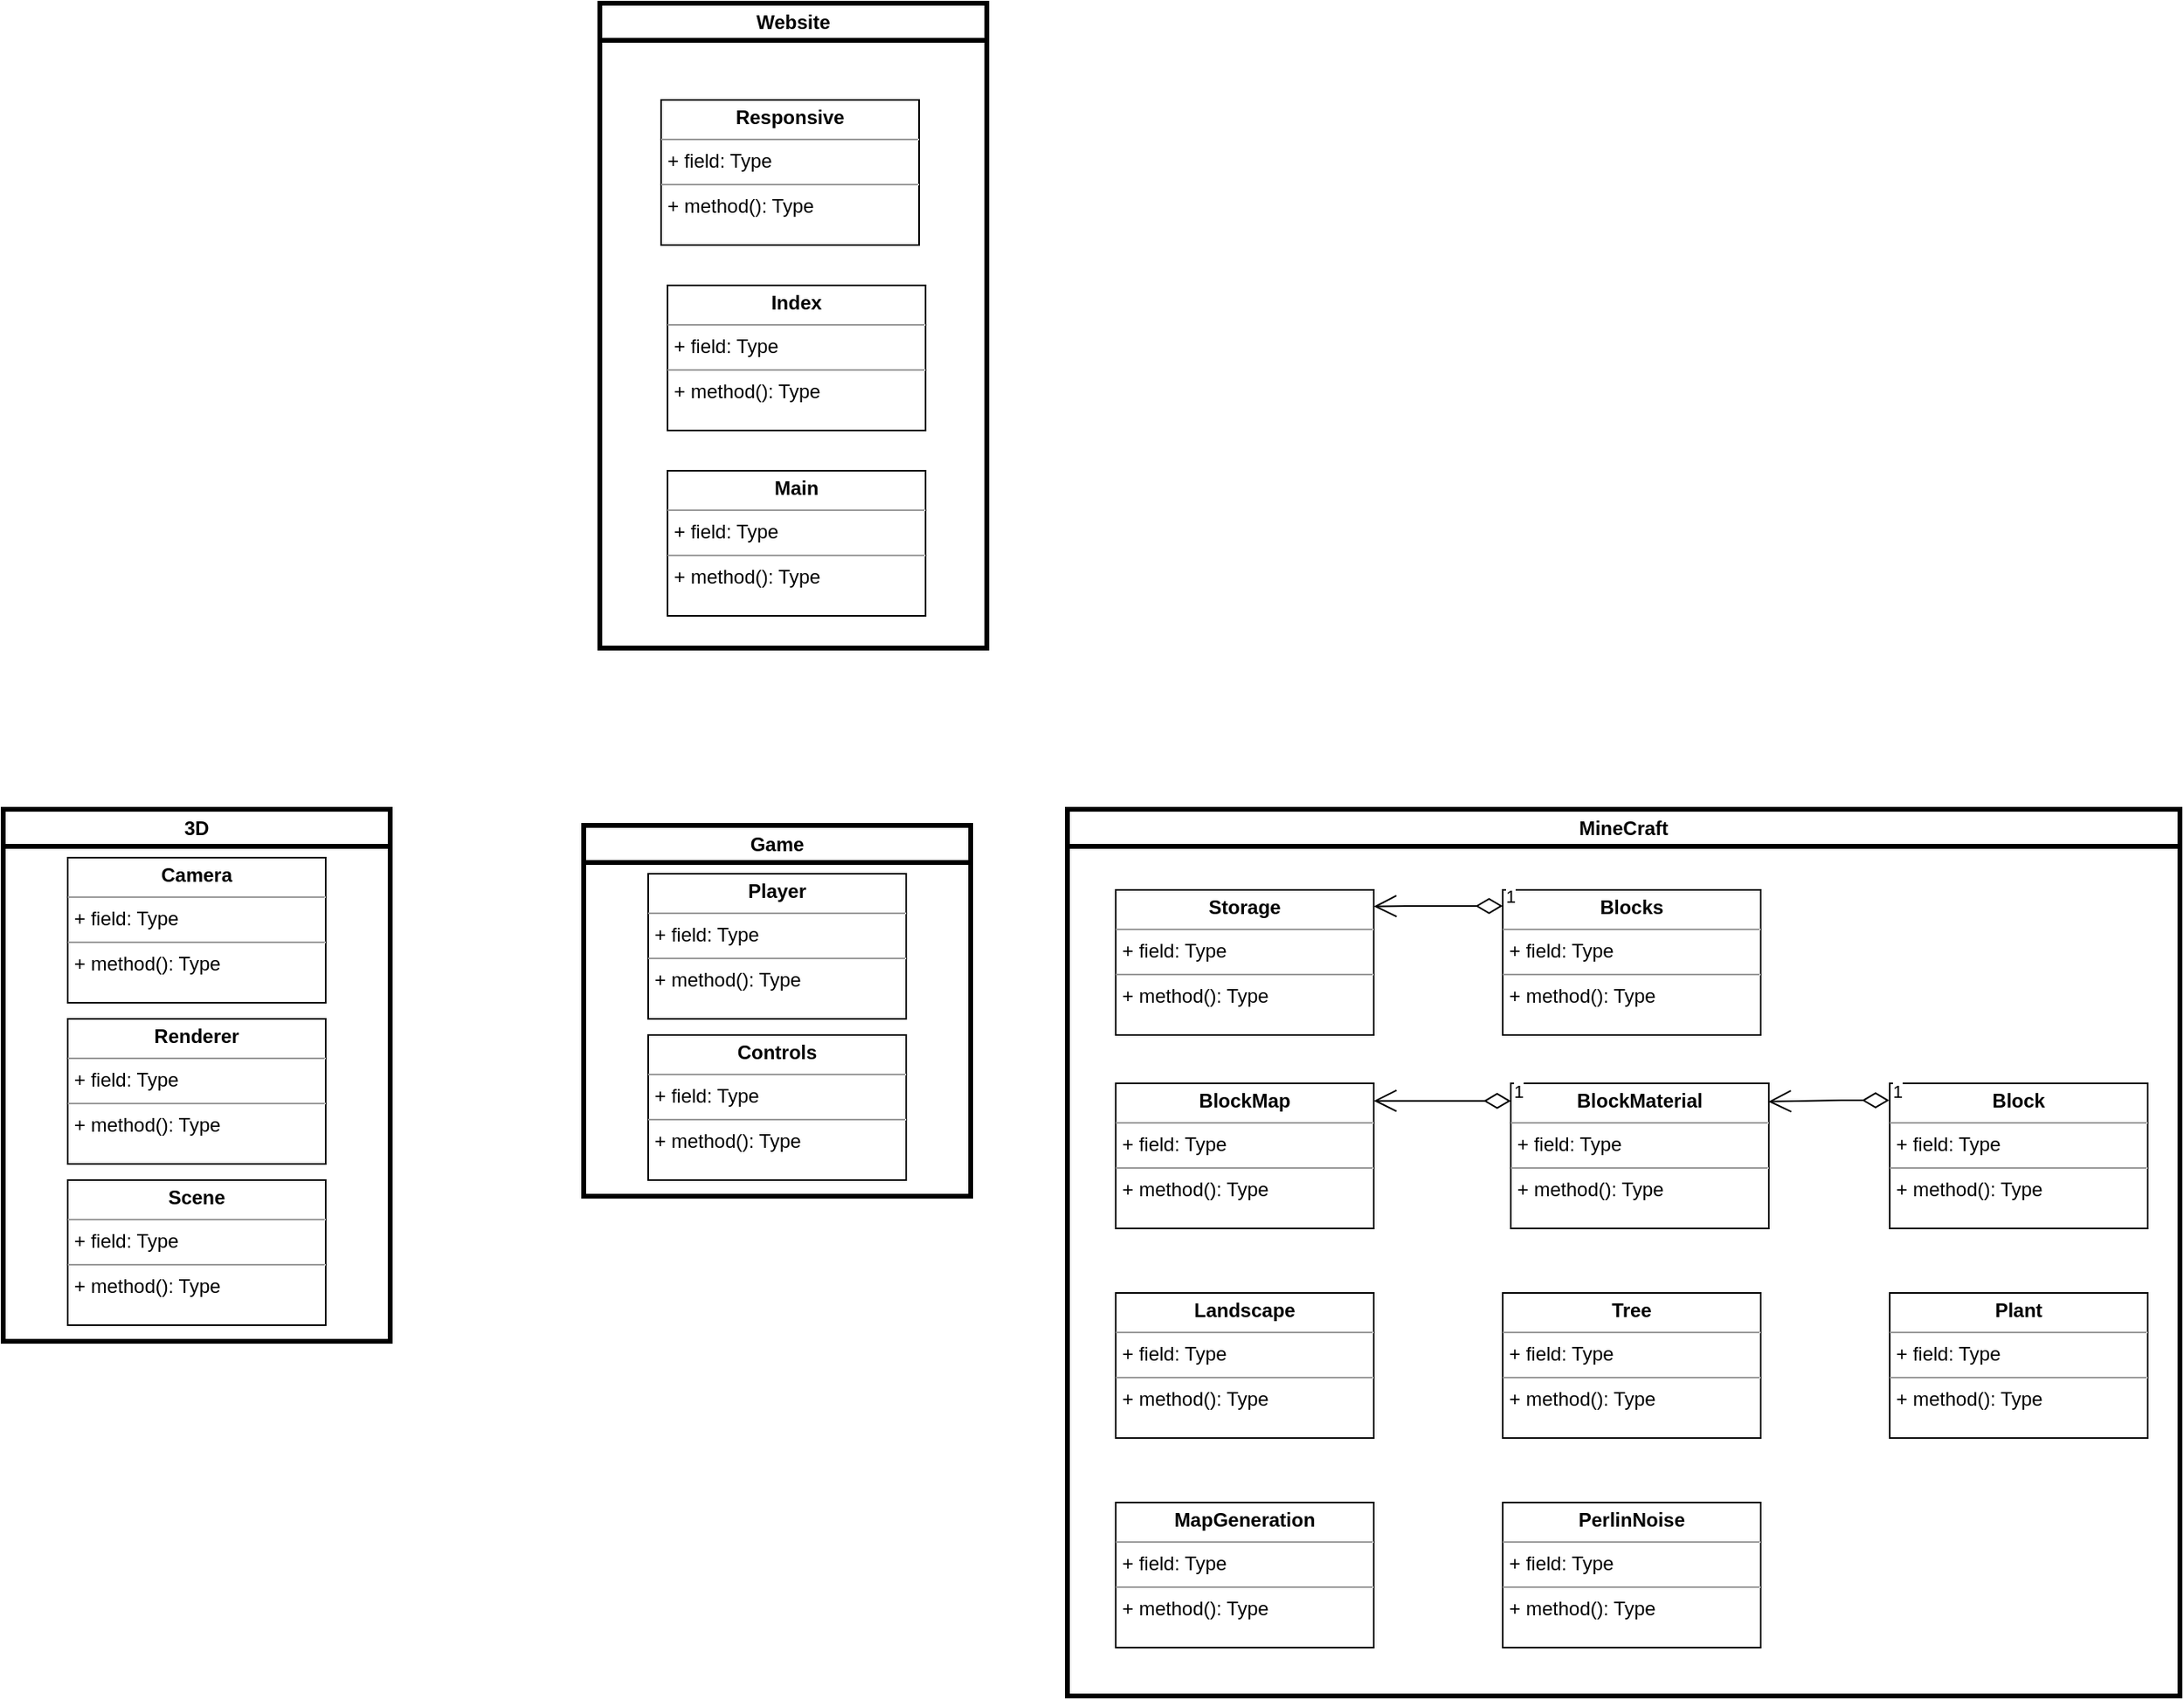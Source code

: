 <mxfile version="20.7.4"><diagram id="0TCwZ1eeUpV7X0vdNP1F" name="Page-1"><mxGraphModel dx="2876" dy="2255" grid="1" gridSize="10" guides="1" tooltips="1" connect="1" arrows="1" fold="1" page="1" pageScale="1" pageWidth="827" pageHeight="1169" math="0" shadow="0"><root><mxCell id="0"/><mxCell id="1" parent="0"/><mxCell id="dwN7RV3s8N7g9Hw6Jc0X-34" value="3D" style="swimlane;whiteSpace=wrap;html=1;strokeWidth=3;" vertex="1" parent="1"><mxGeometry x="-160" y="-250" width="240" height="330" as="geometry"/></mxCell><mxCell id="dwN7RV3s8N7g9Hw6Jc0X-1" value="&lt;p style=&quot;margin:0px;margin-top:4px;text-align:center;&quot;&gt;&lt;b&gt;Camera&lt;/b&gt;&lt;/p&gt;&lt;hr size=&quot;1&quot;&gt;&lt;p style=&quot;margin:0px;margin-left:4px;&quot;&gt;+ field: Type&lt;/p&gt;&lt;hr size=&quot;1&quot;&gt;&lt;p style=&quot;margin:0px;margin-left:4px;&quot;&gt;+ method(): Type&lt;/p&gt;" style="verticalAlign=top;align=left;overflow=fill;fontSize=12;fontFamily=Helvetica;html=1;" vertex="1" parent="dwN7RV3s8N7g9Hw6Jc0X-34"><mxGeometry x="40" y="30" width="160" height="90" as="geometry"/></mxCell><mxCell id="dwN7RV3s8N7g9Hw6Jc0X-27" value="&lt;p style=&quot;margin:0px;margin-top:4px;text-align:center;&quot;&gt;&lt;b&gt;Renderer&lt;/b&gt;&lt;/p&gt;&lt;hr size=&quot;1&quot;&gt;&lt;p style=&quot;margin:0px;margin-left:4px;&quot;&gt;+ field: Type&lt;/p&gt;&lt;hr size=&quot;1&quot;&gt;&lt;p style=&quot;margin:0px;margin-left:4px;&quot;&gt;+ method(): Type&lt;/p&gt;" style="verticalAlign=top;align=left;overflow=fill;fontSize=12;fontFamily=Helvetica;html=1;" vertex="1" parent="dwN7RV3s8N7g9Hw6Jc0X-34"><mxGeometry x="40" y="130" width="160" height="90" as="geometry"/></mxCell><mxCell id="dwN7RV3s8N7g9Hw6Jc0X-29" value="&lt;p style=&quot;margin:0px;margin-top:4px;text-align:center;&quot;&gt;&lt;b&gt;Scene&lt;/b&gt;&lt;/p&gt;&lt;hr size=&quot;1&quot;&gt;&lt;p style=&quot;margin:0px;margin-left:4px;&quot;&gt;+ field: Type&lt;/p&gt;&lt;hr size=&quot;1&quot;&gt;&lt;p style=&quot;margin:0px;margin-left:4px;&quot;&gt;+ method(): Type&lt;/p&gt;" style="verticalAlign=top;align=left;overflow=fill;fontSize=12;fontFamily=Helvetica;html=1;" vertex="1" parent="dwN7RV3s8N7g9Hw6Jc0X-34"><mxGeometry x="40" y="230" width="160" height="90" as="geometry"/></mxCell><mxCell id="dwN7RV3s8N7g9Hw6Jc0X-35" value="MineCraft" style="swimlane;whiteSpace=wrap;html=1;strokeWidth=3;" vertex="1" parent="1"><mxGeometry x="500" y="-250" width="690" height="550" as="geometry"/></mxCell><mxCell id="dwN7RV3s8N7g9Hw6Jc0X-7" value="&lt;p style=&quot;margin:0px;margin-top:4px;text-align:center;&quot;&gt;&lt;b&gt;MapGeneration&lt;/b&gt;&lt;/p&gt;&lt;hr size=&quot;1&quot;&gt;&lt;p style=&quot;margin:0px;margin-left:4px;&quot;&gt;+ field: Type&lt;/p&gt;&lt;hr size=&quot;1&quot;&gt;&lt;p style=&quot;margin:0px;margin-left:4px;&quot;&gt;+ method(): Type&lt;/p&gt;" style="verticalAlign=top;align=left;overflow=fill;fontSize=12;fontFamily=Helvetica;html=1;" vertex="1" parent="dwN7RV3s8N7g9Hw6Jc0X-35"><mxGeometry x="30" y="430" width="160" height="90" as="geometry"/></mxCell><mxCell id="dwN7RV3s8N7g9Hw6Jc0X-30" value="&lt;p style=&quot;margin:0px;margin-top:4px;text-align:center;&quot;&gt;&lt;b&gt;Storage&lt;/b&gt;&lt;/p&gt;&lt;hr size=&quot;1&quot;&gt;&lt;p style=&quot;margin:0px;margin-left:4px;&quot;&gt;+ field: Type&lt;/p&gt;&lt;hr size=&quot;1&quot;&gt;&lt;p style=&quot;margin:0px;margin-left:4px;&quot;&gt;+ method(): Type&lt;/p&gt;" style="verticalAlign=top;align=left;overflow=fill;fontSize=12;fontFamily=Helvetica;html=1;" vertex="1" parent="dwN7RV3s8N7g9Hw6Jc0X-35"><mxGeometry x="30" y="50" width="160" height="90" as="geometry"/></mxCell><mxCell id="dwN7RV3s8N7g9Hw6Jc0X-31" value="&lt;p style=&quot;margin:0px;margin-top:4px;text-align:center;&quot;&gt;&lt;b&gt;PerlinNoise&lt;/b&gt;&lt;/p&gt;&lt;hr size=&quot;1&quot;&gt;&lt;p style=&quot;margin:0px;margin-left:4px;&quot;&gt;+ field: Type&lt;/p&gt;&lt;hr size=&quot;1&quot;&gt;&lt;p style=&quot;margin:0px;margin-left:4px;&quot;&gt;+ method(): Type&lt;/p&gt;" style="verticalAlign=top;align=left;overflow=fill;fontSize=12;fontFamily=Helvetica;html=1;" vertex="1" parent="dwN7RV3s8N7g9Hw6Jc0X-35"><mxGeometry x="270" y="430" width="160" height="90" as="geometry"/></mxCell><mxCell id="dwN7RV3s8N7g9Hw6Jc0X-8" value="&lt;p style=&quot;margin:0px;margin-top:4px;text-align:center;&quot;&gt;&lt;b&gt;Plant&lt;/b&gt;&lt;/p&gt;&lt;hr size=&quot;1&quot;&gt;&lt;p style=&quot;margin:0px;margin-left:4px;&quot;&gt;+ field: Type&lt;/p&gt;&lt;hr size=&quot;1&quot;&gt;&lt;p style=&quot;margin:0px;margin-left:4px;&quot;&gt;+ method(): Type&lt;/p&gt;" style="verticalAlign=top;align=left;overflow=fill;fontSize=12;fontFamily=Helvetica;html=1;" vertex="1" parent="dwN7RV3s8N7g9Hw6Jc0X-35"><mxGeometry x="510" y="300" width="160" height="90" as="geometry"/></mxCell><mxCell id="dwN7RV3s8N7g9Hw6Jc0X-2" value="&lt;p style=&quot;margin:0px;margin-top:4px;text-align:center;&quot;&gt;&lt;b&gt;BlockMap&lt;/b&gt;&lt;/p&gt;&lt;hr size=&quot;1&quot;&gt;&lt;p style=&quot;margin:0px;margin-left:4px;&quot;&gt;+ field: Type&lt;/p&gt;&lt;hr size=&quot;1&quot;&gt;&lt;p style=&quot;margin:0px;margin-left:4px;&quot;&gt;+ method(): Type&lt;/p&gt;" style="verticalAlign=top;align=left;overflow=fill;fontSize=12;fontFamily=Helvetica;html=1;" vertex="1" parent="dwN7RV3s8N7g9Hw6Jc0X-35"><mxGeometry x="30" y="170" width="160" height="90" as="geometry"/></mxCell><mxCell id="dwN7RV3s8N7g9Hw6Jc0X-5" value="&lt;p style=&quot;margin:0px;margin-top:4px;text-align:center;&quot;&gt;&lt;b&gt;Landscape&lt;/b&gt;&lt;/p&gt;&lt;hr size=&quot;1&quot;&gt;&lt;p style=&quot;margin:0px;margin-left:4px;&quot;&gt;+ field: Type&lt;/p&gt;&lt;hr size=&quot;1&quot;&gt;&lt;p style=&quot;margin:0px;margin-left:4px;&quot;&gt;+ method(): Type&lt;/p&gt;" style="verticalAlign=top;align=left;overflow=fill;fontSize=12;fontFamily=Helvetica;html=1;" vertex="1" parent="dwN7RV3s8N7g9Hw6Jc0X-35"><mxGeometry x="30" y="300" width="160" height="90" as="geometry"/></mxCell><mxCell id="dwN7RV3s8N7g9Hw6Jc0X-47" value="&lt;p style=&quot;margin:0px;margin-top:4px;text-align:center;&quot;&gt;&lt;b&gt;Blocks&lt;/b&gt;&lt;/p&gt;&lt;hr size=&quot;1&quot;&gt;&lt;p style=&quot;margin:0px;margin-left:4px;&quot;&gt;+ field: Type&lt;/p&gt;&lt;hr size=&quot;1&quot;&gt;&lt;p style=&quot;margin:0px;margin-left:4px;&quot;&gt;+ method(): Type&lt;/p&gt;" style="verticalAlign=top;align=left;overflow=fill;fontSize=12;fontFamily=Helvetica;html=1;" vertex="1" parent="dwN7RV3s8N7g9Hw6Jc0X-35"><mxGeometry x="270" y="50" width="160" height="90" as="geometry"/></mxCell><mxCell id="dwN7RV3s8N7g9Hw6Jc0X-48" value="&lt;p style=&quot;margin:0px;margin-top:4px;text-align:center;&quot;&gt;&lt;b&gt;Tree&lt;/b&gt;&lt;/p&gt;&lt;hr size=&quot;1&quot;&gt;&lt;p style=&quot;margin:0px;margin-left:4px;&quot;&gt;+ field: Type&lt;/p&gt;&lt;hr size=&quot;1&quot;&gt;&lt;p style=&quot;margin:0px;margin-left:4px;&quot;&gt;+ method(): Type&lt;/p&gt;" style="verticalAlign=top;align=left;overflow=fill;fontSize=12;fontFamily=Helvetica;html=1;" vertex="1" parent="dwN7RV3s8N7g9Hw6Jc0X-35"><mxGeometry x="270" y="300" width="160" height="90" as="geometry"/></mxCell><mxCell id="dwN7RV3s8N7g9Hw6Jc0X-49" value="&lt;p style=&quot;margin:0px;margin-top:4px;text-align:center;&quot;&gt;&lt;b&gt;BlockMaterial&lt;/b&gt;&lt;/p&gt;&lt;hr size=&quot;1&quot;&gt;&lt;p style=&quot;margin:0px;margin-left:4px;&quot;&gt;+ field: Type&lt;/p&gt;&lt;hr size=&quot;1&quot;&gt;&lt;p style=&quot;margin:0px;margin-left:4px;&quot;&gt;+ method(): Type&lt;/p&gt;" style="verticalAlign=top;align=left;overflow=fill;fontSize=12;fontFamily=Helvetica;html=1;" vertex="1" parent="dwN7RV3s8N7g9Hw6Jc0X-35"><mxGeometry x="275" y="170" width="160" height="90" as="geometry"/></mxCell><mxCell id="dwN7RV3s8N7g9Hw6Jc0X-50" value="&lt;p style=&quot;margin:0px;margin-top:4px;text-align:center;&quot;&gt;&lt;b&gt;Block&lt;/b&gt;&lt;/p&gt;&lt;hr size=&quot;1&quot;&gt;&lt;p style=&quot;margin:0px;margin-left:4px;&quot;&gt;+ field: Type&lt;/p&gt;&lt;hr size=&quot;1&quot;&gt;&lt;p style=&quot;margin:0px;margin-left:4px;&quot;&gt;+ method(): Type&lt;/p&gt;" style="verticalAlign=top;align=left;overflow=fill;fontSize=12;fontFamily=Helvetica;html=1;" vertex="1" parent="dwN7RV3s8N7g9Hw6Jc0X-35"><mxGeometry x="510" y="170" width="160" height="90" as="geometry"/></mxCell><mxCell id="dwN7RV3s8N7g9Hw6Jc0X-51" value="1" style="endArrow=open;html=1;endSize=12;startArrow=diamondThin;startSize=14;startFill=0;edgeStyle=orthogonalEdgeStyle;align=left;verticalAlign=bottom;rounded=0;entryX=0.998;entryY=0.126;entryDx=0;entryDy=0;exitX=-0.002;exitY=0.117;exitDx=0;exitDy=0;exitPerimeter=0;entryPerimeter=0;" edge="1" parent="dwN7RV3s8N7g9Hw6Jc0X-35" source="dwN7RV3s8N7g9Hw6Jc0X-50" target="dwN7RV3s8N7g9Hw6Jc0X-49"><mxGeometry x="-1" y="3" relative="1" as="geometry"><mxPoint x="440" y="180" as="sourcePoint"/><mxPoint x="500" y="180" as="targetPoint"/><Array as="points"><mxPoint x="480" y="181"/><mxPoint x="470" y="181"/></Array></mxGeometry></mxCell><mxCell id="dwN7RV3s8N7g9Hw6Jc0X-54" value="1" style="endArrow=open;html=1;endSize=12;startArrow=diamondThin;startSize=14;startFill=0;edgeStyle=orthogonalEdgeStyle;align=left;verticalAlign=bottom;rounded=0;entryX=0.998;entryY=0.126;entryDx=0;entryDy=0;entryPerimeter=0;" edge="1" parent="dwN7RV3s8N7g9Hw6Jc0X-35" source="dwN7RV3s8N7g9Hw6Jc0X-49"><mxGeometry x="-1" y="3" relative="1" as="geometry"><mxPoint x="265.0" y="180.04" as="sourcePoint"/><mxPoint x="190.0" y="180.85" as="targetPoint"/><Array as="points"><mxPoint x="235" y="180"/></Array></mxGeometry></mxCell><mxCell id="dwN7RV3s8N7g9Hw6Jc0X-55" value="1" style="endArrow=open;html=1;endSize=12;startArrow=diamondThin;startSize=14;startFill=0;edgeStyle=orthogonalEdgeStyle;align=left;verticalAlign=bottom;rounded=0;exitX=0;exitY=0.111;exitDx=0;exitDy=0;exitPerimeter=0;entryX=1;entryY=0.114;entryDx=0;entryDy=0;entryPerimeter=0;" edge="1" parent="dwN7RV3s8N7g9Hw6Jc0X-35" source="dwN7RV3s8N7g9Hw6Jc0X-47" target="dwN7RV3s8N7g9Hw6Jc0X-30"><mxGeometry x="-1" y="3" relative="1" as="geometry"><mxPoint x="250" y="60" as="sourcePoint"/><mxPoint x="210" y="60" as="targetPoint"/><Array as="points"><mxPoint x="210" y="60"/></Array></mxGeometry></mxCell><mxCell id="dwN7RV3s8N7g9Hw6Jc0X-39" value="Game" style="swimlane;whiteSpace=wrap;html=1;strokeWidth=3;" vertex="1" parent="1"><mxGeometry x="200" y="-240" width="240" height="230" as="geometry"/></mxCell><mxCell id="dwN7RV3s8N7g9Hw6Jc0X-26" value="&lt;p style=&quot;margin:0px;margin-top:4px;text-align:center;&quot;&gt;&lt;b&gt;Player&lt;/b&gt;&lt;/p&gt;&lt;hr size=&quot;1&quot;&gt;&lt;p style=&quot;margin:0px;margin-left:4px;&quot;&gt;+ field: Type&lt;/p&gt;&lt;hr size=&quot;1&quot;&gt;&lt;p style=&quot;margin:0px;margin-left:4px;&quot;&gt;+ method(): Type&lt;/p&gt;" style="verticalAlign=top;align=left;overflow=fill;fontSize=12;fontFamily=Helvetica;html=1;" vertex="1" parent="dwN7RV3s8N7g9Hw6Jc0X-39"><mxGeometry x="40" y="30" width="160" height="90" as="geometry"/></mxCell><mxCell id="dwN7RV3s8N7g9Hw6Jc0X-3" value="&lt;p style=&quot;margin:0px;margin-top:4px;text-align:center;&quot;&gt;&lt;b&gt;Controls&lt;/b&gt;&lt;/p&gt;&lt;hr size=&quot;1&quot;&gt;&lt;p style=&quot;margin:0px;margin-left:4px;&quot;&gt;+ field: Type&lt;/p&gt;&lt;hr size=&quot;1&quot;&gt;&lt;p style=&quot;margin:0px;margin-left:4px;&quot;&gt;+ method(): Type&lt;/p&gt;" style="verticalAlign=top;align=left;overflow=fill;fontSize=12;fontFamily=Helvetica;html=1;" vertex="1" parent="dwN7RV3s8N7g9Hw6Jc0X-39"><mxGeometry x="40" y="130" width="160" height="90" as="geometry"/></mxCell><mxCell id="dwN7RV3s8N7g9Hw6Jc0X-43" value="Website" style="swimlane;whiteSpace=wrap;html=1;strokeWidth=3;" vertex="1" parent="1"><mxGeometry x="210" y="-750" width="240" height="400" as="geometry"/></mxCell><mxCell id="dwN7RV3s8N7g9Hw6Jc0X-4" value="&lt;p style=&quot;margin:0px;margin-top:4px;text-align:center;&quot;&gt;&lt;b&gt;Index&lt;/b&gt;&lt;/p&gt;&lt;hr size=&quot;1&quot;&gt;&lt;p style=&quot;margin:0px;margin-left:4px;&quot;&gt;+ field: Type&lt;/p&gt;&lt;hr size=&quot;1&quot;&gt;&lt;p style=&quot;margin:0px;margin-left:4px;&quot;&gt;+ method(): Type&lt;/p&gt;" style="verticalAlign=top;align=left;overflow=fill;fontSize=12;fontFamily=Helvetica;html=1;" vertex="1" parent="dwN7RV3s8N7g9Hw6Jc0X-43"><mxGeometry x="42" y="175" width="160" height="90" as="geometry"/></mxCell><mxCell id="dwN7RV3s8N7g9Hw6Jc0X-6" value="&lt;p style=&quot;margin:0px;margin-top:4px;text-align:center;&quot;&gt;&lt;b&gt;Main&lt;/b&gt;&lt;/p&gt;&lt;hr size=&quot;1&quot;&gt;&lt;p style=&quot;margin:0px;margin-left:4px;&quot;&gt;+ field: Type&lt;/p&gt;&lt;hr size=&quot;1&quot;&gt;&lt;p style=&quot;margin:0px;margin-left:4px;&quot;&gt;+ method(): Type&lt;/p&gt;" style="verticalAlign=top;align=left;overflow=fill;fontSize=12;fontFamily=Helvetica;html=1;" vertex="1" parent="dwN7RV3s8N7g9Hw6Jc0X-43"><mxGeometry x="42" y="290" width="160" height="90" as="geometry"/></mxCell><mxCell id="dwN7RV3s8N7g9Hw6Jc0X-28" value="&lt;p style=&quot;margin:0px;margin-top:4px;text-align:center;&quot;&gt;&lt;b&gt;Responsive&lt;/b&gt;&lt;/p&gt;&lt;hr size=&quot;1&quot;&gt;&lt;p style=&quot;margin:0px;margin-left:4px;&quot;&gt;+ field: Type&lt;/p&gt;&lt;hr size=&quot;1&quot;&gt;&lt;p style=&quot;margin:0px;margin-left:4px;&quot;&gt;+ method(): Type&lt;/p&gt;" style="verticalAlign=top;align=left;overflow=fill;fontSize=12;fontFamily=Helvetica;html=1;" vertex="1" parent="dwN7RV3s8N7g9Hw6Jc0X-43"><mxGeometry x="38" y="60" width="160" height="90" as="geometry"/></mxCell></root></mxGraphModel></diagram></mxfile>